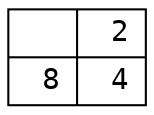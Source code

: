 digraph {
  node [fontname="Courier"];
  rankdir=LR;
  s0_1_3_2 [shape=record, label="{&nbsp;&nbsp;|&nbsp;2}|{&nbsp;8|&nbsp;4}"];
}
